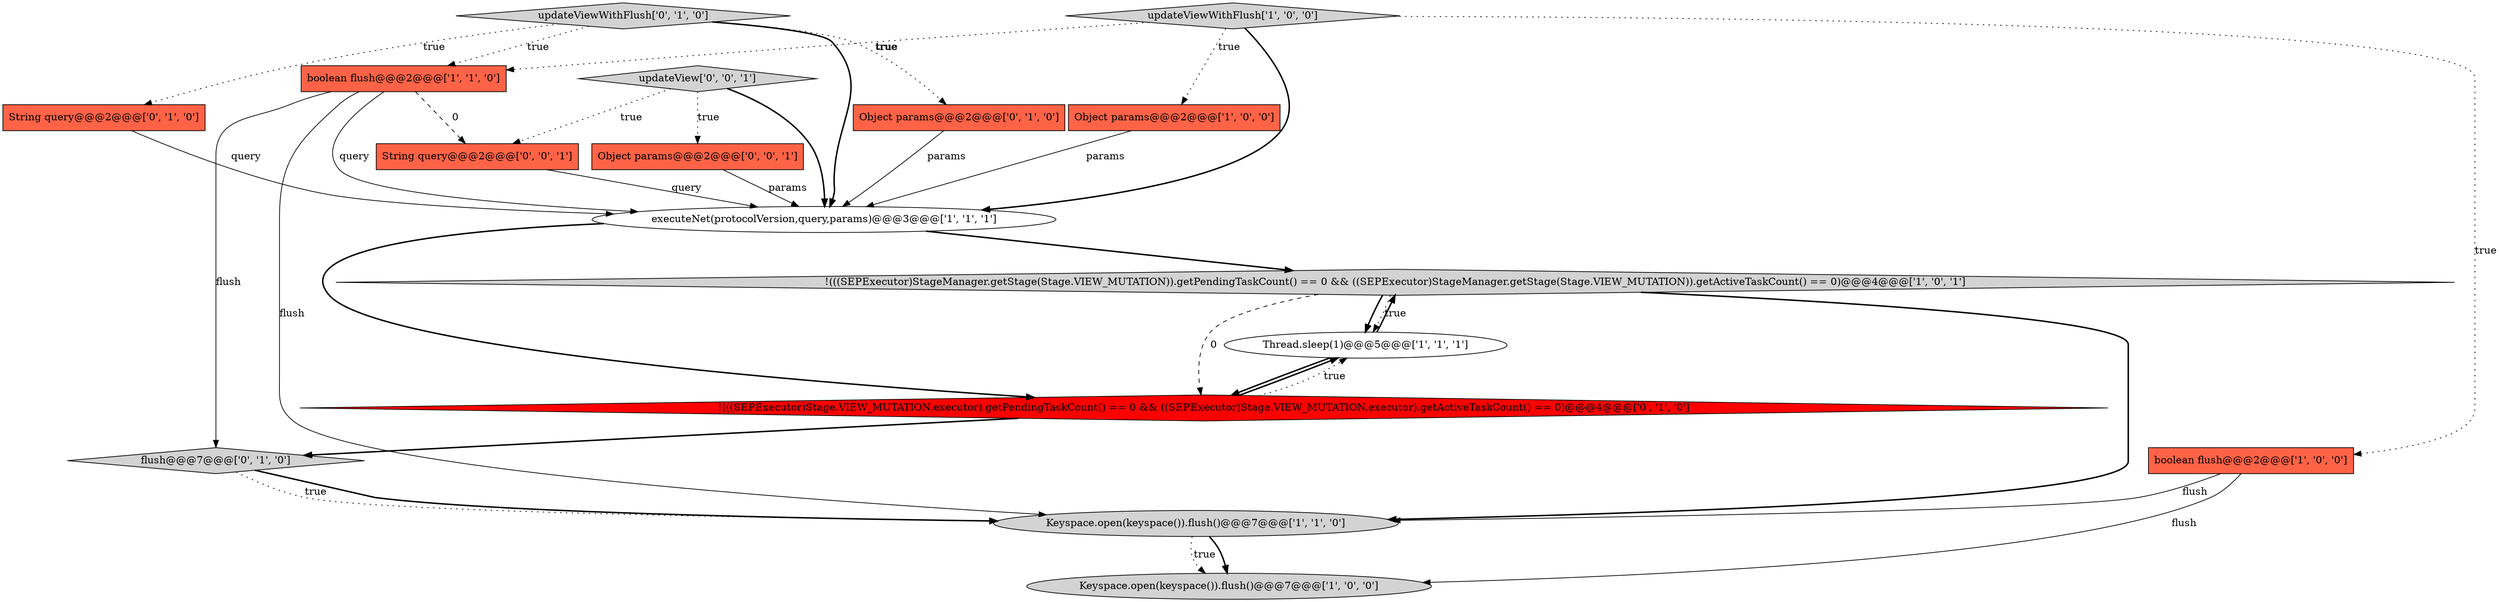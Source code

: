 digraph {
5 [style = filled, label = "Keyspace.open(keyspace()).flush()@@@7@@@['1', '0', '0']", fillcolor = lightgray, shape = ellipse image = "AAA0AAABBB1BBB"];
2 [style = filled, label = "!(((SEPExecutor)StageManager.getStage(Stage.VIEW_MUTATION)).getPendingTaskCount() == 0 && ((SEPExecutor)StageManager.getStage(Stage.VIEW_MUTATION)).getActiveTaskCount() == 0)@@@4@@@['1', '0', '1']", fillcolor = lightgray, shape = diamond image = "AAA0AAABBB1BBB"];
10 [style = filled, label = "Object params@@@2@@@['0', '1', '0']", fillcolor = tomato, shape = box image = "AAA0AAABBB2BBB"];
14 [style = filled, label = "updateView['0', '0', '1']", fillcolor = lightgray, shape = diamond image = "AAA0AAABBB3BBB"];
16 [style = filled, label = "String query@@@2@@@['0', '0', '1']", fillcolor = tomato, shape = box image = "AAA0AAABBB3BBB"];
8 [style = filled, label = "boolean flush@@@2@@@['1', '1', '0']", fillcolor = tomato, shape = box image = "AAA0AAABBB1BBB"];
0 [style = filled, label = "Thread.sleep(1)@@@5@@@['1', '1', '1']", fillcolor = white, shape = ellipse image = "AAA0AAABBB1BBB"];
7 [style = filled, label = "updateViewWithFlush['1', '0', '0']", fillcolor = lightgray, shape = diamond image = "AAA0AAABBB1BBB"];
12 [style = filled, label = "updateViewWithFlush['0', '1', '0']", fillcolor = lightgray, shape = diamond image = "AAA0AAABBB2BBB"];
15 [style = filled, label = "Object params@@@2@@@['0', '0', '1']", fillcolor = tomato, shape = box image = "AAA0AAABBB3BBB"];
1 [style = filled, label = "boolean flush@@@2@@@['1', '0', '0']", fillcolor = tomato, shape = box image = "AAA0AAABBB1BBB"];
6 [style = filled, label = "Keyspace.open(keyspace()).flush()@@@7@@@['1', '1', '0']", fillcolor = lightgray, shape = ellipse image = "AAA0AAABBB1BBB"];
3 [style = filled, label = "Object params@@@2@@@['1', '0', '0']", fillcolor = tomato, shape = box image = "AAA0AAABBB1BBB"];
4 [style = filled, label = "executeNet(protocolVersion,query,params)@@@3@@@['1', '1', '1']", fillcolor = white, shape = ellipse image = "AAA0AAABBB1BBB"];
13 [style = filled, label = "!(((SEPExecutor)Stage.VIEW_MUTATION.executor).getPendingTaskCount() == 0 && ((SEPExecutor)Stage.VIEW_MUTATION.executor).getActiveTaskCount() == 0)@@@4@@@['0', '1', '0']", fillcolor = red, shape = diamond image = "AAA1AAABBB2BBB"];
9 [style = filled, label = "flush@@@7@@@['0', '1', '0']", fillcolor = lightgray, shape = diamond image = "AAA0AAABBB2BBB"];
11 [style = filled, label = "String query@@@2@@@['0', '1', '0']", fillcolor = tomato, shape = box image = "AAA0AAABBB2BBB"];
10->4 [style = solid, label="params"];
8->16 [style = dashed, label="0"];
2->0 [style = dotted, label="true"];
0->13 [style = bold, label=""];
1->6 [style = solid, label="flush"];
3->4 [style = solid, label="params"];
12->8 [style = dotted, label="true"];
2->6 [style = bold, label=""];
16->4 [style = solid, label="query"];
4->13 [style = bold, label=""];
0->2 [style = bold, label=""];
4->2 [style = bold, label=""];
7->4 [style = bold, label=""];
9->6 [style = dotted, label="true"];
11->4 [style = solid, label="query"];
9->6 [style = bold, label=""];
12->11 [style = dotted, label="true"];
8->4 [style = solid, label="query"];
14->16 [style = dotted, label="true"];
6->5 [style = bold, label=""];
14->15 [style = dotted, label="true"];
2->0 [style = bold, label=""];
8->6 [style = solid, label="flush"];
12->10 [style = dotted, label="true"];
12->4 [style = bold, label=""];
7->3 [style = dotted, label="true"];
13->0 [style = dotted, label="true"];
2->13 [style = dashed, label="0"];
8->9 [style = solid, label="flush"];
13->9 [style = bold, label=""];
1->5 [style = solid, label="flush"];
7->8 [style = dotted, label="true"];
7->1 [style = dotted, label="true"];
15->4 [style = solid, label="params"];
6->5 [style = dotted, label="true"];
13->0 [style = bold, label=""];
14->4 [style = bold, label=""];
}
